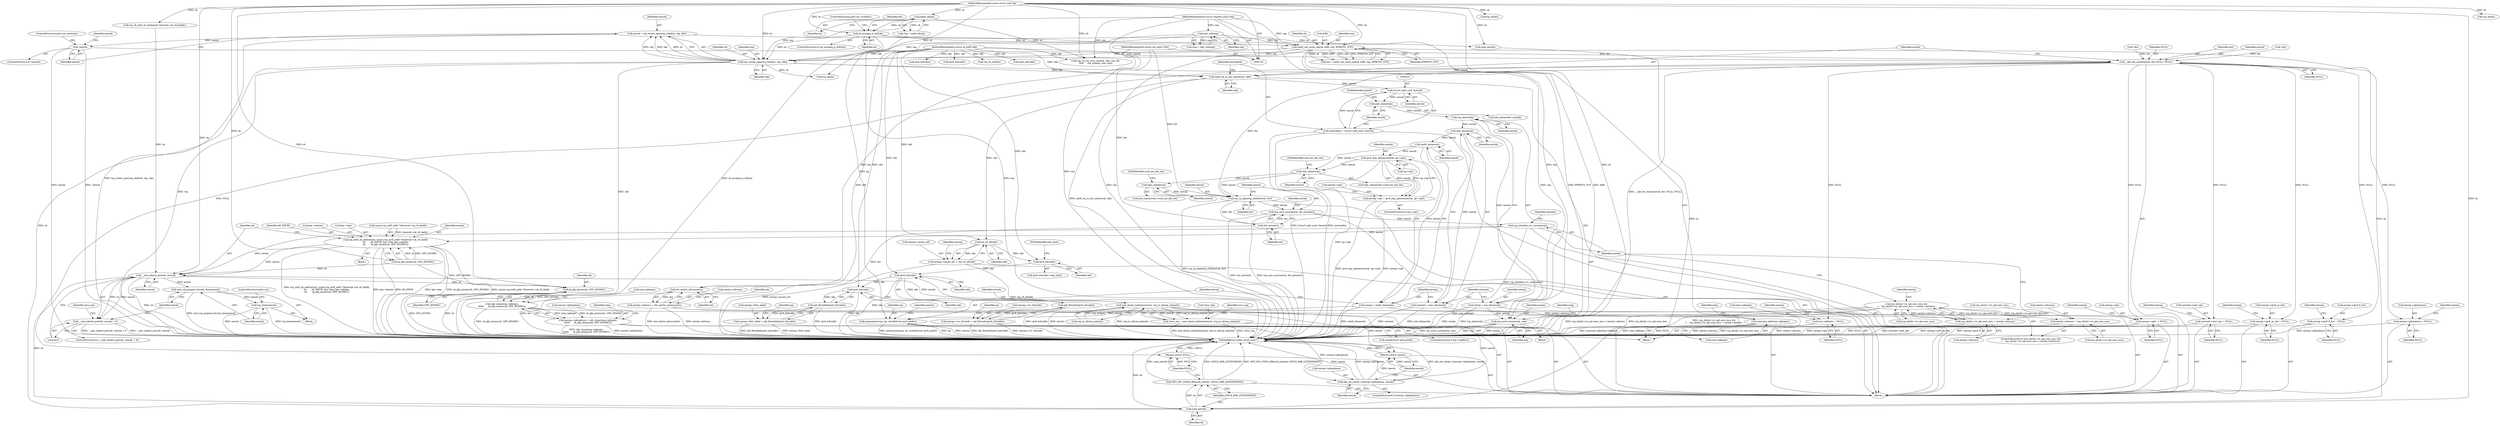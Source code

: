 digraph "0_linux_45f6fad84cc305103b28d73482b344d7f5b76f39_17@API" {
"1000293" [label="(Call,newsk = tcp_create_openreq_child(sk, req, skb))"];
"1000295" [label="(Call,tcp_create_openreq_child(sk, req, skb))"];
"1000283" [label="(Call,inet6_csk_route_req(sk, &fl6, req, IPPROTO_TCP))"];
"1000274" [label="(Call,sk_acceptq_is_full(sk))"];
"1000123" [label="(Call,inet6_sk(sk))"];
"1000111" [label="(MethodParameterIn,const struct sock *sk)"];
"1000271" [label="(Call,inet_rsk(req))"];
"1000113" [label="(MethodParameterIn,struct request_sock *req)"];
"1000112" [label="(MethodParameterIn,struct sk_buff *skb)"];
"1000300" [label="(Call,!newsk)"];
"1000308" [label="(Call,__ip6_dst_store(newsk, dst, NULL, NULL))"];
"1000313" [label="(Call,inet6_sk_rx_dst_set(newsk, skb))"];
"1000318" [label="(Call,(struct tcp6_sock *)newsk)"];
"1000316" [label="(Call,newtcp6sk = (struct tcp6_sock *)newsk)"];
"1000323" [label="(Call,inet_sk(newsk))"];
"1000332" [label="(Call,tcp_sk(newsk))"];
"1000330" [label="(Call,newtp = tcp_sk(newsk))"];
"1000591" [label="(Call,tcp_move_syn(newtp, req))"];
"1000336" [label="(Call,inet_sk(newsk))"];
"1000334" [label="(Call,newinet = inet_sk(newsk))"];
"1000340" [label="(Call,inet6_sk(newsk))"];
"1000338" [label="(Call,newnp = inet6_sk(newsk))"];
"1000342" [label="(Call,memcpy(newnp, np, sizeof(struct ipv6_pinfo)))"];
"1000451" [label="(Call,ipv6_dup_options(newsk, np->opt))"];
"1000447" [label="(Call,newnp->opt = ipv6_dup_options(newsk, np->opt))"];
"1000458" [label="(Call,inet_csk(newsk))"];
"1000468" [label="(Call,inet_csk(newsk))"];
"1000482" [label="(Call,tcp_ca_openreq_child(newsk, dst))"];
"1000485" [label="(Call,tcp_sync_mss(newsk, dst_mtu(dst)))"];
"1000523" [label="(Call,tcp_initialize_rcv_mss(newsk))"];
"1000550" [label="(Call,tcp_md5_do_add(newsk, (union tcp_md5_addr *)&newsk->sk_v6_daddr,\n\t\t\t       AF_INET6, key->key, key->keylen,\n\t\t\t       sk_gfp_atomic(sk, GFP_ATOMIC)))"];
"1000570" [label="(Call,__inet_inherit_port(sk, newsk))"];
"1000569" [label="(Call,__inet_inherit_port(sk, newsk) < 0)"];
"1000575" [label="(Call,inet_csk_prepare_forced_close(newsk))"];
"1000577" [label="(Call,tcp_done(newsk))"];
"1000583" [label="(Call,inet_ehash_nolisten(newsk, req_to_sk(req_unhash)))"];
"1000580" [label="(Call,*own_req = inet_ehash_nolisten(newsk, req_to_sk(req_unhash)))"];
"1000623" [label="(Call,skb_set_owner_r(newnp->pktoptions, newsk))"];
"1000628" [label="(Return,return newsk;)"];
"1000607" [label="(Call,sk_gfp_atomic(sk, GFP_ATOMIC))"];
"1000603" [label="(Call,skb_clone(ireq->pktopts,\n\t\t\t\t\t\t      sk_gfp_atomic(sk, GFP_ATOMIC)))"];
"1000599" [label="(Call,newnp->pktoptions = skb_clone(ireq->pktopts,\n\t\t\t\t\t\t      sk_gfp_atomic(sk, GFP_ATOMIC)))"];
"1000610" [label="(Call,consume_skb(ireq->pktopts))"];
"1000640" [label="(Call,sock_net(sk))"];
"1000639" [label="(Call,NET_INC_STATS_BH(sock_net(sk), LINUX_MIB_LISTENDROPS))"];
"1000487" [label="(Call,dst_mtu(dst))"];
"1000493" [label="(Call,dst_metric_advmss(dst))"];
"1000489" [label="(Call,newtp->advmss = dst_metric_advmss(dst))"];
"1000503" [label="(Call,tcp_sk(sk)->rx_opt.user_mss < newtp->advmss)"];
"1000496" [label="(Call,tcp_sk(sk)->rx_opt.user_mss &&\n\t    tcp_sk(sk)->rx_opt.user_mss < newtp->advmss)"];
"1000513" [label="(Call,newtp->advmss = tcp_sk(sk)->rx_opt.user_mss)"];
"1000415" [label="(Call,tcp_v6_iif(skb))"];
"1000411" [label="(Call,newnp->mcast_oif  = tcp_v6_iif(skb))"];
"1000422" [label="(Call,ipv6_hdr(skb))"];
"1000430" [label="(Call,ipv6_hdr(skb))"];
"1000429" [label="(Call,ip6_flowinfo(ipv6_hdr(skb)))"];
"1000425" [label="(Call,newnp->rcv_flowinfo = ip6_flowinfo(ipv6_hdr(skb)))"];
"1000441" [label="(Call,ipv6_hdr(skb))"];
"1000440" [label="(Call,ip6_flowlabel(ipv6_hdr(skb)))"];
"1000436" [label="(Call,newnp->flow_label = ip6_flowlabel(ipv6_hdr(skb)))"];
"1000375" [label="(Call,newinet->inet_opt = NULL)"];
"1000380" [label="(Call,newnp->ipv6_ac_list = NULL)"];
"1000385" [label="(Call,newnp->ipv6_fl_list = NULL)"];
"1000401" [label="(Call,newnp->pktoptions = NULL)"];
"1000406" [label="(Call,newnp->opt\t  = NULL)"];
"1000614" [label="(Call,ireq->pktopts = NULL)"];
"1000643" [label="(Return,return NULL;)"];
"1000451" [label="(Call,ipv6_dup_options(newsk, np->opt))"];
"1000430" [label="(Call,ipv6_hdr(skb))"];
"1000604" [label="(Call,ireq->pktopts)"];
"1000431" [label="(Identifier,skb)"];
"1000614" [label="(Call,ireq->pktopts = NULL)"];
"1000496" [label="(Call,tcp_sk(sk)->rx_opt.user_mss &&\n\t    tcp_sk(sk)->rx_opt.user_mss < newtp->advmss)"];
"1000510" [label="(Call,newtp->advmss)"];
"1000345" [label="(Call,sizeof(struct ipv6_pinfo))"];
"1000448" [label="(Call,newnp->opt)"];
"1000437" [label="(Call,newnp->flow_label)"];
"1000295" [label="(Call,tcp_create_openreq_child(sk, req, skb))"];
"1000611" [label="(Call,ireq->pktopts)"];
"1000593" [label="(Identifier,req)"];
"1000497" [label="(Call,tcp_sk(sk)->rx_opt.user_mss)"];
"1000610" [label="(Call,consume_skb(ireq->pktopts))"];
"1000310" [label="(Identifier,dst)"];
"1000425" [label="(Call,newnp->rcv_flowinfo = ip6_flowinfo(ipv6_hdr(skb)))"];
"1000642" [label="(Identifier,LINUX_MIB_LISTENDROPS)"];
"1000320" [label="(Identifier,newsk)"];
"1000273" [label="(ControlStructure,if (sk_acceptq_is_full(sk)))"];
"1000493" [label="(Call,dst_metric_advmss(dst))"];
"1000341" [label="(Identifier,newsk)"];
"1000318" [label="(Call,(struct tcp6_sock *)newsk)"];
"1000315" [label="(Identifier,skb)"];
"1000269" [label="(Call,ireq = inet_rsk(req))"];
"1000316" [label="(Call,newtcp6sk = (struct tcp6_sock *)newsk)"];
"1000287" [label="(Identifier,req)"];
"1000401" [label="(Call,newnp->pktoptions = NULL)"];
"1000541" [label="(Call,tcp_v6_md5_do_lookup(sk, &newsk->sk_v6_daddr))"];
"1000643" [label="(Return,return NULL;)"];
"1000332" [label="(Call,tcp_sk(newsk))"];
"1000482" [label="(Call,tcp_ca_openreq_child(newsk, dst))"];
"1000488" [label="(Identifier,dst)"];
"1000298" [label="(Identifier,skb)"];
"1000387" [label="(Identifier,newnp)"];
"1000382" [label="(Identifier,newnp)"];
"1000323" [label="(Call,inet_sk(newsk))"];
"1000579" [label="(ControlStructure,goto out;)"];
"1000421" [label="(Call,ipv6_hdr(skb)->hop_limit)"];
"1000333" [label="(Identifier,newsk)"];
"1000582" [label="(Identifier,own_req)"];
"1000575" [label="(Call,inet_csk_prepare_forced_close(newsk))"];
"1000514" [label="(Call,newtp->advmss)"];
"1000436" [label="(Call,newnp->flow_label = ip6_flowlabel(ipv6_hdr(skb)))"];
"1000460" [label="(FieldIdentifier,icsk_ext_hdr_len)"];
"1000598" [label="(Block,)"];
"1000330" [label="(Call,newtp = tcp_sk(newsk))"];
"1000621" [label="(Identifier,newnp)"];
"1000629" [label="(Identifier,newsk)"];
"1000581" [label="(Call,*own_req)"];
"1000468" [label="(Call,inet_csk(newsk))"];
"1000453" [label="(Call,np->opt)"];
"1000469" [label="(Identifier,newsk)"];
"1000413" [label="(Identifier,newnp)"];
"1000483" [label="(Identifier,newsk)"];
"1000640" [label="(Call,sock_net(sk))"];
"1000490" [label="(Call,newtp->advmss)"];
"1000412" [label="(Call,newnp->mcast_oif)"];
"1000484" [label="(Identifier,dst)"];
"1000300" [label="(Call,!newsk)"];
"1000384" [label="(Identifier,NULL)"];
"1000517" [label="(Call,tcp_sk(sk)->rx_opt.user_mss)"];
"1000402" [label="(Call,newnp->pktoptions)"];
"1000577" [label="(Call,tcp_done(newsk))"];
"1000565" [label="(Call,sk_gfp_atomic(sk, GFP_ATOMIC))"];
"1000349" [label="(Identifier,newsk)"];
"1000644" [label="(Identifier,NULL)"];
"1000519" [label="(Call,tcp_sk(sk))"];
"1000302" [label="(ControlStructure,goto out_nonewsk;)"];
"1000272" [label="(Identifier,req)"];
"1000314" [label="(Identifier,newsk)"];
"1000442" [label="(Identifier,skb)"];
"1000411" [label="(Call,newnp->mcast_oif  = tcp_v6_iif(skb))"];
"1000111" [label="(MethodParameterIn,const struct sock *sk)"];
"1000309" [label="(Identifier,newsk)"];
"1000486" [label="(Identifier,newsk)"];
"1000447" [label="(Call,newnp->opt = ipv6_dup_options(newsk, np->opt))"];
"1000494" [label="(Identifier,dst)"];
"1000381" [label="(Call,newnp->ipv6_ac_list)"];
"1000443" [label="(ControlStructure,if (np->opt))"];
"1000283" [label="(Call,inet6_csk_route_req(sk, &fl6, req, IPPROTO_TCP))"];
"1000504" [label="(Call,tcp_sk(sk)->rx_opt.user_mss)"];
"1000424" [label="(FieldIdentifier,hop_limit)"];
"1000375" [label="(Call,newinet->inet_opt = NULL)"];
"1000284" [label="(Identifier,sk)"];
"1000623" [label="(Call,skb_set_owner_r(newnp->pktoptions, newsk))"];
"1000408" [label="(Identifier,newnp)"];
"1000385" [label="(Call,newnp->ipv6_fl_list = NULL)"];
"1000552" [label="(Call,(union tcp_md5_addr *)&newsk->sk_v6_daddr)"];
"1000405" [label="(Identifier,NULL)"];
"1000334" [label="(Call,newinet = inet_sk(newsk))"];
"1000591" [label="(Call,tcp_move_syn(newtp, req))"];
"1000285" [label="(Call,&fl6)"];
"1000495" [label="(ControlStructure,if (tcp_sk(sk)->rx_opt.user_mss &&\n\t    tcp_sk(sk)->rx_opt.user_mss < newtp->advmss))"];
"1000429" [label="(Call,ip6_flowinfo(ipv6_hdr(skb)))"];
"1000641" [label="(Identifier,sk)"];
"1000457" [label="(Call,inet_csk(newsk)->icsk_ext_hdr_len)"];
"1000608" [label="(Identifier,sk)"];
"1000141" [label="(Call,tcp_v4_syn_recv_sock(sk, skb, req, dst,\n\t\t\t\t\t     req_unhash, own_req))"];
"1000313" [label="(Call,inet6_sk_rx_dst_set(newsk, skb))"];
"1000590" [label="(Block,)"];
"1000584" [label="(Identifier,newsk)"];
"1000571" [label="(Identifier,sk)"];
"1000281" [label="(Call,dst = inet6_csk_route_req(sk, &fl6, req, IPPROTO_TCP))"];
"1000589" [label="(Identifier,own_req)"];
"1000500" [label="(Identifier,sk)"];
"1000322" [label="(Call,inet_sk(newsk)->pinet6)"];
"1000276" [label="(ControlStructure,goto out_overflow;)"];
"1000124" [label="(Identifier,sk)"];
"1000335" [label="(Identifier,newinet)"];
"1000596" [label="(Identifier,ireq)"];
"1000572" [label="(Identifier,newsk)"];
"1000624" [label="(Call,newnp->pktoptions)"];
"1000467" [label="(Call,inet_csk(newsk)->icsk_ext_hdr_len)"];
"1000432" [label="(ControlStructure,if (np->repflow))"];
"1000123" [label="(Call,inet6_sk(sk))"];
"1000612" [label="(Identifier,ireq)"];
"1000527" [label="(Identifier,newinet)"];
"1000419" [label="(Identifier,newnp)"];
"1000233" [label="(Call,tcp_v6_iif(skb))"];
"1000445" [label="(Identifier,np)"];
"1000569" [label="(Call,__inet_inherit_port(sk, newsk) < 0)"];
"1000274" [label="(Call,sk_acceptq_is_full(sk))"];
"1000337" [label="(Identifier,newsk)"];
"1000549" [label="(Block,)"];
"1000380" [label="(Call,newnp->ipv6_ac_list = NULL)"];
"1000550" [label="(Call,tcp_md5_do_add(newsk, (union tcp_md5_addr *)&newsk->sk_v6_daddr,\n\t\t\t       AF_INET6, key->key, key->keylen,\n\t\t\t       sk_gfp_atomic(sk, GFP_ATOMIC)))"];
"1000645" [label="(MethodReturn,static struct sock *)"];
"1000275" [label="(Identifier,sk)"];
"1000609" [label="(Identifier,GFP_ATOMIC)"];
"1000628" [label="(Return,return newsk;)"];
"1000305" [label="(Identifier,newsk)"];
"1000416" [label="(Identifier,skb)"];
"1000338" [label="(Call,newnp = inet6_sk(newsk))"];
"1000426" [label="(Call,newnp->rcv_flowinfo)"];
"1000379" [label="(Identifier,NULL)"];
"1000343" [label="(Identifier,newnp)"];
"1000489" [label="(Call,newtp->advmss = dst_metric_advmss(dst))"];
"1000600" [label="(Call,newnp->pktoptions)"];
"1000308" [label="(Call,__ip6_dst_store(newsk, dst, NULL, NULL))"];
"1000290" [label="(Call,!dst)"];
"1000515" [label="(Identifier,newtp)"];
"1000576" [label="(Identifier,newsk)"];
"1000317" [label="(Identifier,newtcp6sk)"];
"1000513" [label="(Call,newtp->advmss = tcp_sk(sk)->rx_opt.user_mss)"];
"1000459" [label="(Identifier,newsk)"];
"1000574" [label="(Block,)"];
"1000627" [label="(Identifier,newsk)"];
"1000293" [label="(Call,newsk = tcp_create_openreq_child(sk, req, skb))"];
"1000121" [label="(Call,*np = inet6_sk(sk))"];
"1000117" [label="(Block,)"];
"1000114" [label="(MethodParameterIn,struct dst_entry *dst)"];
"1000470" [label="(FieldIdentifier,icsk_ext_hdr_len)"];
"1000340" [label="(Call,inet6_sk(newsk))"];
"1000491" [label="(Identifier,newtp)"];
"1000578" [label="(Identifier,newsk)"];
"1000580" [label="(Call,*own_req = inet_ehash_nolisten(newsk, req_to_sk(req_unhash)))"];
"1000599" [label="(Call,newnp->pktoptions = skb_clone(ireq->pktopts,\n\t\t\t\t\t\t      sk_gfp_atomic(sk, GFP_ATOMIC)))"];
"1000618" [label="(Identifier,NULL)"];
"1000407" [label="(Call,newnp->opt)"];
"1000294" [label="(Identifier,newsk)"];
"1000423" [label="(Identifier,skb)"];
"1000248" [label="(Call,ipv6_hdr(skb))"];
"1000487" [label="(Call,dst_mtu(dst))"];
"1000639" [label="(Call,NET_INC_STATS_BH(sock_net(sk), LINUX_MIB_LISTENDROPS))"];
"1000113" [label="(MethodParameterIn,struct request_sock *req)"];
"1000344" [label="(Identifier,np)"];
"1000240" [label="(Call,ipv6_hdr(skb))"];
"1000422" [label="(Call,ipv6_hdr(skb))"];
"1000551" [label="(Identifier,newsk)"];
"1000415" [label="(Call,tcp_v6_iif(skb))"];
"1000325" [label="(FieldIdentifier,pinet6)"];
"1000524" [label="(Identifier,newsk)"];
"1000324" [label="(Identifier,newsk)"];
"1000271" [label="(Call,inet_rsk(req))"];
"1000619" [label="(ControlStructure,if (newnp->pktoptions))"];
"1000376" [label="(Call,newinet->inet_opt)"];
"1000499" [label="(Call,tcp_sk(sk))"];
"1000585" [label="(Call,req_to_sk(req_unhash))"];
"1000312" [label="(Identifier,NULL)"];
"1000523" [label="(Call,tcp_initialize_rcv_mss(newsk))"];
"1000607" [label="(Call,sk_gfp_atomic(sk, GFP_ATOMIC))"];
"1000296" [label="(Identifier,sk)"];
"1000297" [label="(Identifier,req)"];
"1000336" [label="(Call,inet_sk(newsk))"];
"1000339" [label="(Identifier,newnp)"];
"1000342" [label="(Call,memcpy(newnp, np, sizeof(struct ipv6_pinfo)))"];
"1000393" [label="(Identifier,newnp)"];
"1000503" [label="(Call,tcp_sk(sk)->rx_opt.user_mss < newtp->advmss)"];
"1000410" [label="(Identifier,NULL)"];
"1000406" [label="(Call,newnp->opt\t  = NULL)"];
"1000616" [label="(Identifier,ireq)"];
"1000331" [label="(Identifier,newtp)"];
"1000278" [label="(Call,!dst)"];
"1000506" [label="(Call,tcp_sk(sk))"];
"1000279" [label="(Identifier,dst)"];
"1000558" [label="(Identifier,AF_INET6)"];
"1000583" [label="(Call,inet_ehash_nolisten(newsk, req_to_sk(req_unhash)))"];
"1000632" [label="(Call,sock_net(sk))"];
"1000570" [label="(Call,__inet_inherit_port(sk, newsk))"];
"1000386" [label="(Call,newnp->ipv6_fl_list)"];
"1000440" [label="(Call,ip6_flowlabel(ipv6_hdr(skb)))"];
"1000458" [label="(Call,inet_csk(newsk))"];
"1000299" [label="(ControlStructure,if (!newsk))"];
"1000434" [label="(Identifier,np)"];
"1000311" [label="(Identifier,NULL)"];
"1000259" [label="(Call,ipv6_hdr(skb))"];
"1000562" [label="(Call,key->keylen)"];
"1000568" [label="(ControlStructure,if (__inet_inherit_port(sk, newsk) < 0))"];
"1000288" [label="(Identifier,IPPROTO_TCP)"];
"1000573" [label="(Literal,0)"];
"1000441" [label="(Call,ipv6_hdr(skb))"];
"1000452" [label="(Identifier,newsk)"];
"1000592" [label="(Identifier,newtp)"];
"1000389" [label="(Identifier,NULL)"];
"1000112" [label="(MethodParameterIn,struct sk_buff *skb)"];
"1000485" [label="(Call,tcp_sync_mss(newsk, dst_mtu(dst)))"];
"1000603" [label="(Call,skb_clone(ireq->pktopts,\n\t\t\t\t\t\t      sk_gfp_atomic(sk, GFP_ATOMIC)))"];
"1000559" [label="(Call,key->key)"];
"1000301" [label="(Identifier,newsk)"];
"1000615" [label="(Call,ireq->pktopts)"];
"1000293" -> "1000117"  [label="AST: "];
"1000293" -> "1000295"  [label="CFG: "];
"1000294" -> "1000293"  [label="AST: "];
"1000295" -> "1000293"  [label="AST: "];
"1000301" -> "1000293"  [label="CFG: "];
"1000293" -> "1000645"  [label="DDG: tcp_create_openreq_child(sk, req, skb)"];
"1000295" -> "1000293"  [label="DDG: sk"];
"1000295" -> "1000293"  [label="DDG: req"];
"1000295" -> "1000293"  [label="DDG: skb"];
"1000293" -> "1000300"  [label="DDG: newsk"];
"1000295" -> "1000298"  [label="CFG: "];
"1000296" -> "1000295"  [label="AST: "];
"1000297" -> "1000295"  [label="AST: "];
"1000298" -> "1000295"  [label="AST: "];
"1000295" -> "1000645"  [label="DDG: skb"];
"1000295" -> "1000645"  [label="DDG: req"];
"1000283" -> "1000295"  [label="DDG: sk"];
"1000283" -> "1000295"  [label="DDG: req"];
"1000274" -> "1000295"  [label="DDG: sk"];
"1000111" -> "1000295"  [label="DDG: sk"];
"1000271" -> "1000295"  [label="DDG: req"];
"1000113" -> "1000295"  [label="DDG: req"];
"1000112" -> "1000295"  [label="DDG: skb"];
"1000295" -> "1000313"  [label="DDG: skb"];
"1000295" -> "1000499"  [label="DDG: sk"];
"1000295" -> "1000591"  [label="DDG: req"];
"1000295" -> "1000640"  [label="DDG: sk"];
"1000283" -> "1000281"  [label="AST: "];
"1000283" -> "1000288"  [label="CFG: "];
"1000284" -> "1000283"  [label="AST: "];
"1000285" -> "1000283"  [label="AST: "];
"1000287" -> "1000283"  [label="AST: "];
"1000288" -> "1000283"  [label="AST: "];
"1000281" -> "1000283"  [label="CFG: "];
"1000283" -> "1000645"  [label="DDG: &fl6"];
"1000283" -> "1000645"  [label="DDG: req"];
"1000283" -> "1000645"  [label="DDG: IPPROTO_TCP"];
"1000283" -> "1000281"  [label="DDG: sk"];
"1000283" -> "1000281"  [label="DDG: &fl6"];
"1000283" -> "1000281"  [label="DDG: req"];
"1000283" -> "1000281"  [label="DDG: IPPROTO_TCP"];
"1000274" -> "1000283"  [label="DDG: sk"];
"1000111" -> "1000283"  [label="DDG: sk"];
"1000271" -> "1000283"  [label="DDG: req"];
"1000113" -> "1000283"  [label="DDG: req"];
"1000283" -> "1000640"  [label="DDG: sk"];
"1000274" -> "1000273"  [label="AST: "];
"1000274" -> "1000275"  [label="CFG: "];
"1000275" -> "1000274"  [label="AST: "];
"1000276" -> "1000274"  [label="CFG: "];
"1000279" -> "1000274"  [label="CFG: "];
"1000274" -> "1000645"  [label="DDG: sk_acceptq_is_full(sk)"];
"1000123" -> "1000274"  [label="DDG: sk"];
"1000111" -> "1000274"  [label="DDG: sk"];
"1000274" -> "1000632"  [label="DDG: sk"];
"1000123" -> "1000121"  [label="AST: "];
"1000123" -> "1000124"  [label="CFG: "];
"1000124" -> "1000123"  [label="AST: "];
"1000121" -> "1000123"  [label="CFG: "];
"1000123" -> "1000121"  [label="DDG: sk"];
"1000111" -> "1000123"  [label="DDG: sk"];
"1000123" -> "1000141"  [label="DDG: sk"];
"1000111" -> "1000110"  [label="AST: "];
"1000111" -> "1000645"  [label="DDG: sk"];
"1000111" -> "1000141"  [label="DDG: sk"];
"1000111" -> "1000499"  [label="DDG: sk"];
"1000111" -> "1000506"  [label="DDG: sk"];
"1000111" -> "1000519"  [label="DDG: sk"];
"1000111" -> "1000541"  [label="DDG: sk"];
"1000111" -> "1000565"  [label="DDG: sk"];
"1000111" -> "1000570"  [label="DDG: sk"];
"1000111" -> "1000607"  [label="DDG: sk"];
"1000111" -> "1000632"  [label="DDG: sk"];
"1000111" -> "1000640"  [label="DDG: sk"];
"1000271" -> "1000269"  [label="AST: "];
"1000271" -> "1000272"  [label="CFG: "];
"1000272" -> "1000271"  [label="AST: "];
"1000269" -> "1000271"  [label="CFG: "];
"1000271" -> "1000645"  [label="DDG: req"];
"1000271" -> "1000269"  [label="DDG: req"];
"1000113" -> "1000271"  [label="DDG: req"];
"1000113" -> "1000110"  [label="AST: "];
"1000113" -> "1000645"  [label="DDG: req"];
"1000113" -> "1000141"  [label="DDG: req"];
"1000113" -> "1000591"  [label="DDG: req"];
"1000112" -> "1000110"  [label="AST: "];
"1000112" -> "1000645"  [label="DDG: skb"];
"1000112" -> "1000141"  [label="DDG: skb"];
"1000112" -> "1000233"  [label="DDG: skb"];
"1000112" -> "1000240"  [label="DDG: skb"];
"1000112" -> "1000248"  [label="DDG: skb"];
"1000112" -> "1000259"  [label="DDG: skb"];
"1000112" -> "1000313"  [label="DDG: skb"];
"1000112" -> "1000415"  [label="DDG: skb"];
"1000112" -> "1000422"  [label="DDG: skb"];
"1000112" -> "1000430"  [label="DDG: skb"];
"1000112" -> "1000441"  [label="DDG: skb"];
"1000300" -> "1000299"  [label="AST: "];
"1000300" -> "1000301"  [label="CFG: "];
"1000301" -> "1000300"  [label="AST: "];
"1000302" -> "1000300"  [label="CFG: "];
"1000305" -> "1000300"  [label="CFG: "];
"1000300" -> "1000645"  [label="DDG: newsk"];
"1000300" -> "1000645"  [label="DDG: !newsk"];
"1000300" -> "1000308"  [label="DDG: newsk"];
"1000308" -> "1000117"  [label="AST: "];
"1000308" -> "1000312"  [label="CFG: "];
"1000309" -> "1000308"  [label="AST: "];
"1000310" -> "1000308"  [label="AST: "];
"1000311" -> "1000308"  [label="AST: "];
"1000312" -> "1000308"  [label="AST: "];
"1000314" -> "1000308"  [label="CFG: "];
"1000308" -> "1000645"  [label="DDG: __ip6_dst_store(newsk, dst, NULL, NULL)"];
"1000290" -> "1000308"  [label="DDG: dst"];
"1000278" -> "1000308"  [label="DDG: dst"];
"1000114" -> "1000308"  [label="DDG: dst"];
"1000308" -> "1000313"  [label="DDG: newsk"];
"1000308" -> "1000375"  [label="DDG: NULL"];
"1000308" -> "1000380"  [label="DDG: NULL"];
"1000308" -> "1000385"  [label="DDG: NULL"];
"1000308" -> "1000401"  [label="DDG: NULL"];
"1000308" -> "1000406"  [label="DDG: NULL"];
"1000308" -> "1000482"  [label="DDG: dst"];
"1000308" -> "1000614"  [label="DDG: NULL"];
"1000308" -> "1000643"  [label="DDG: NULL"];
"1000313" -> "1000117"  [label="AST: "];
"1000313" -> "1000315"  [label="CFG: "];
"1000314" -> "1000313"  [label="AST: "];
"1000315" -> "1000313"  [label="AST: "];
"1000317" -> "1000313"  [label="CFG: "];
"1000313" -> "1000645"  [label="DDG: inet6_sk_rx_dst_set(newsk, skb)"];
"1000313" -> "1000318"  [label="DDG: newsk"];
"1000313" -> "1000415"  [label="DDG: skb"];
"1000318" -> "1000316"  [label="AST: "];
"1000318" -> "1000320"  [label="CFG: "];
"1000319" -> "1000318"  [label="AST: "];
"1000320" -> "1000318"  [label="AST: "];
"1000316" -> "1000318"  [label="CFG: "];
"1000318" -> "1000316"  [label="DDG: newsk"];
"1000318" -> "1000323"  [label="DDG: newsk"];
"1000316" -> "1000117"  [label="AST: "];
"1000317" -> "1000316"  [label="AST: "];
"1000324" -> "1000316"  [label="CFG: "];
"1000316" -> "1000645"  [label="DDG: (struct tcp6_sock *)newsk"];
"1000316" -> "1000645"  [label="DDG: newtcp6sk"];
"1000323" -> "1000322"  [label="AST: "];
"1000323" -> "1000324"  [label="CFG: "];
"1000324" -> "1000323"  [label="AST: "];
"1000325" -> "1000323"  [label="CFG: "];
"1000323" -> "1000332"  [label="DDG: newsk"];
"1000332" -> "1000330"  [label="AST: "];
"1000332" -> "1000333"  [label="CFG: "];
"1000333" -> "1000332"  [label="AST: "];
"1000330" -> "1000332"  [label="CFG: "];
"1000332" -> "1000330"  [label="DDG: newsk"];
"1000332" -> "1000336"  [label="DDG: newsk"];
"1000330" -> "1000117"  [label="AST: "];
"1000331" -> "1000330"  [label="AST: "];
"1000335" -> "1000330"  [label="CFG: "];
"1000330" -> "1000645"  [label="DDG: newtp"];
"1000330" -> "1000645"  [label="DDG: tcp_sk(newsk)"];
"1000330" -> "1000591"  [label="DDG: newtp"];
"1000591" -> "1000590"  [label="AST: "];
"1000591" -> "1000593"  [label="CFG: "];
"1000592" -> "1000591"  [label="AST: "];
"1000593" -> "1000591"  [label="AST: "];
"1000596" -> "1000591"  [label="CFG: "];
"1000591" -> "1000645"  [label="DDG: newtp"];
"1000591" -> "1000645"  [label="DDG: tcp_move_syn(newtp, req)"];
"1000591" -> "1000645"  [label="DDG: req"];
"1000336" -> "1000334"  [label="AST: "];
"1000336" -> "1000337"  [label="CFG: "];
"1000337" -> "1000336"  [label="AST: "];
"1000334" -> "1000336"  [label="CFG: "];
"1000336" -> "1000334"  [label="DDG: newsk"];
"1000336" -> "1000340"  [label="DDG: newsk"];
"1000334" -> "1000117"  [label="AST: "];
"1000335" -> "1000334"  [label="AST: "];
"1000339" -> "1000334"  [label="CFG: "];
"1000334" -> "1000645"  [label="DDG: inet_sk(newsk)"];
"1000334" -> "1000645"  [label="DDG: newinet"];
"1000340" -> "1000338"  [label="AST: "];
"1000340" -> "1000341"  [label="CFG: "];
"1000341" -> "1000340"  [label="AST: "];
"1000338" -> "1000340"  [label="CFG: "];
"1000340" -> "1000338"  [label="DDG: newsk"];
"1000340" -> "1000451"  [label="DDG: newsk"];
"1000340" -> "1000458"  [label="DDG: newsk"];
"1000338" -> "1000117"  [label="AST: "];
"1000339" -> "1000338"  [label="AST: "];
"1000343" -> "1000338"  [label="CFG: "];
"1000338" -> "1000645"  [label="DDG: inet6_sk(newsk)"];
"1000338" -> "1000342"  [label="DDG: newnp"];
"1000342" -> "1000117"  [label="AST: "];
"1000342" -> "1000345"  [label="CFG: "];
"1000343" -> "1000342"  [label="AST: "];
"1000344" -> "1000342"  [label="AST: "];
"1000345" -> "1000342"  [label="AST: "];
"1000349" -> "1000342"  [label="CFG: "];
"1000342" -> "1000645"  [label="DDG: np"];
"1000342" -> "1000645"  [label="DDG: newnp"];
"1000342" -> "1000645"  [label="DDG: memcpy(newnp, np, sizeof(struct ipv6_pinfo))"];
"1000121" -> "1000342"  [label="DDG: np"];
"1000451" -> "1000447"  [label="AST: "];
"1000451" -> "1000453"  [label="CFG: "];
"1000452" -> "1000451"  [label="AST: "];
"1000453" -> "1000451"  [label="AST: "];
"1000447" -> "1000451"  [label="CFG: "];
"1000451" -> "1000645"  [label="DDG: np->opt"];
"1000451" -> "1000447"  [label="DDG: newsk"];
"1000451" -> "1000447"  [label="DDG: np->opt"];
"1000451" -> "1000458"  [label="DDG: newsk"];
"1000447" -> "1000443"  [label="AST: "];
"1000448" -> "1000447"  [label="AST: "];
"1000459" -> "1000447"  [label="CFG: "];
"1000447" -> "1000645"  [label="DDG: ipv6_dup_options(newsk, np->opt)"];
"1000447" -> "1000645"  [label="DDG: newnp->opt"];
"1000458" -> "1000457"  [label="AST: "];
"1000458" -> "1000459"  [label="CFG: "];
"1000459" -> "1000458"  [label="AST: "];
"1000460" -> "1000458"  [label="CFG: "];
"1000458" -> "1000468"  [label="DDG: newsk"];
"1000458" -> "1000482"  [label="DDG: newsk"];
"1000468" -> "1000467"  [label="AST: "];
"1000468" -> "1000469"  [label="CFG: "];
"1000469" -> "1000468"  [label="AST: "];
"1000470" -> "1000468"  [label="CFG: "];
"1000468" -> "1000482"  [label="DDG: newsk"];
"1000482" -> "1000117"  [label="AST: "];
"1000482" -> "1000484"  [label="CFG: "];
"1000483" -> "1000482"  [label="AST: "];
"1000484" -> "1000482"  [label="AST: "];
"1000486" -> "1000482"  [label="CFG: "];
"1000482" -> "1000645"  [label="DDG: tcp_ca_openreq_child(newsk, dst)"];
"1000114" -> "1000482"  [label="DDG: dst"];
"1000482" -> "1000485"  [label="DDG: newsk"];
"1000482" -> "1000487"  [label="DDG: dst"];
"1000485" -> "1000117"  [label="AST: "];
"1000485" -> "1000487"  [label="CFG: "];
"1000486" -> "1000485"  [label="AST: "];
"1000487" -> "1000485"  [label="AST: "];
"1000491" -> "1000485"  [label="CFG: "];
"1000485" -> "1000645"  [label="DDG: dst_mtu(dst)"];
"1000485" -> "1000645"  [label="DDG: tcp_sync_mss(newsk, dst_mtu(dst))"];
"1000487" -> "1000485"  [label="DDG: dst"];
"1000485" -> "1000523"  [label="DDG: newsk"];
"1000523" -> "1000117"  [label="AST: "];
"1000523" -> "1000524"  [label="CFG: "];
"1000524" -> "1000523"  [label="AST: "];
"1000527" -> "1000523"  [label="CFG: "];
"1000523" -> "1000645"  [label="DDG: tcp_initialize_rcv_mss(newsk)"];
"1000523" -> "1000550"  [label="DDG: newsk"];
"1000523" -> "1000570"  [label="DDG: newsk"];
"1000550" -> "1000549"  [label="AST: "];
"1000550" -> "1000565"  [label="CFG: "];
"1000551" -> "1000550"  [label="AST: "];
"1000552" -> "1000550"  [label="AST: "];
"1000558" -> "1000550"  [label="AST: "];
"1000559" -> "1000550"  [label="AST: "];
"1000562" -> "1000550"  [label="AST: "];
"1000565" -> "1000550"  [label="AST: "];
"1000571" -> "1000550"  [label="CFG: "];
"1000550" -> "1000645"  [label="DDG: tcp_md5_do_add(newsk, (union tcp_md5_addr *)&newsk->sk_v6_daddr,\n\t\t\t       AF_INET6, key->key, key->keylen,\n\t\t\t       sk_gfp_atomic(sk, GFP_ATOMIC))"];
"1000550" -> "1000645"  [label="DDG: key->keylen"];
"1000550" -> "1000645"  [label="DDG: AF_INET6"];
"1000550" -> "1000645"  [label="DDG: key->key"];
"1000550" -> "1000645"  [label="DDG: sk_gfp_atomic(sk, GFP_ATOMIC)"];
"1000550" -> "1000645"  [label="DDG: (union tcp_md5_addr *)&newsk->sk_v6_daddr"];
"1000552" -> "1000550"  [label="DDG: &newsk->sk_v6_daddr"];
"1000565" -> "1000550"  [label="DDG: sk"];
"1000565" -> "1000550"  [label="DDG: GFP_ATOMIC"];
"1000550" -> "1000570"  [label="DDG: newsk"];
"1000570" -> "1000569"  [label="AST: "];
"1000570" -> "1000572"  [label="CFG: "];
"1000571" -> "1000570"  [label="AST: "];
"1000572" -> "1000570"  [label="AST: "];
"1000573" -> "1000570"  [label="CFG: "];
"1000570" -> "1000645"  [label="DDG: sk"];
"1000570" -> "1000569"  [label="DDG: sk"];
"1000570" -> "1000569"  [label="DDG: newsk"];
"1000565" -> "1000570"  [label="DDG: sk"];
"1000541" -> "1000570"  [label="DDG: sk"];
"1000570" -> "1000575"  [label="DDG: newsk"];
"1000570" -> "1000583"  [label="DDG: newsk"];
"1000570" -> "1000607"  [label="DDG: sk"];
"1000570" -> "1000640"  [label="DDG: sk"];
"1000569" -> "1000568"  [label="AST: "];
"1000569" -> "1000573"  [label="CFG: "];
"1000573" -> "1000569"  [label="AST: "];
"1000576" -> "1000569"  [label="CFG: "];
"1000582" -> "1000569"  [label="CFG: "];
"1000569" -> "1000645"  [label="DDG: __inet_inherit_port(sk, newsk) < 0"];
"1000569" -> "1000645"  [label="DDG: __inet_inherit_port(sk, newsk)"];
"1000575" -> "1000574"  [label="AST: "];
"1000575" -> "1000576"  [label="CFG: "];
"1000576" -> "1000575"  [label="AST: "];
"1000578" -> "1000575"  [label="CFG: "];
"1000575" -> "1000645"  [label="DDG: inet_csk_prepare_forced_close(newsk)"];
"1000575" -> "1000577"  [label="DDG: newsk"];
"1000577" -> "1000574"  [label="AST: "];
"1000577" -> "1000578"  [label="CFG: "];
"1000578" -> "1000577"  [label="AST: "];
"1000579" -> "1000577"  [label="CFG: "];
"1000577" -> "1000645"  [label="DDG: tcp_done(newsk)"];
"1000577" -> "1000645"  [label="DDG: newsk"];
"1000583" -> "1000580"  [label="AST: "];
"1000583" -> "1000585"  [label="CFG: "];
"1000584" -> "1000583"  [label="AST: "];
"1000585" -> "1000583"  [label="AST: "];
"1000580" -> "1000583"  [label="CFG: "];
"1000583" -> "1000645"  [label="DDG: newsk"];
"1000583" -> "1000645"  [label="DDG: req_to_sk(req_unhash)"];
"1000583" -> "1000580"  [label="DDG: newsk"];
"1000583" -> "1000580"  [label="DDG: req_to_sk(req_unhash)"];
"1000585" -> "1000583"  [label="DDG: req_unhash"];
"1000583" -> "1000623"  [label="DDG: newsk"];
"1000583" -> "1000628"  [label="DDG: newsk"];
"1000580" -> "1000117"  [label="AST: "];
"1000581" -> "1000580"  [label="AST: "];
"1000589" -> "1000580"  [label="CFG: "];
"1000580" -> "1000645"  [label="DDG: inet_ehash_nolisten(newsk, req_to_sk(req_unhash))"];
"1000580" -> "1000645"  [label="DDG: *own_req"];
"1000623" -> "1000619"  [label="AST: "];
"1000623" -> "1000627"  [label="CFG: "];
"1000624" -> "1000623"  [label="AST: "];
"1000627" -> "1000623"  [label="AST: "];
"1000629" -> "1000623"  [label="CFG: "];
"1000623" -> "1000645"  [label="DDG: skb_set_owner_r(newnp->pktoptions, newsk)"];
"1000623" -> "1000645"  [label="DDG: newsk"];
"1000623" -> "1000645"  [label="DDG: newnp->pktoptions"];
"1000599" -> "1000623"  [label="DDG: newnp->pktoptions"];
"1000623" -> "1000628"  [label="DDG: newsk"];
"1000628" -> "1000117"  [label="AST: "];
"1000628" -> "1000629"  [label="CFG: "];
"1000629" -> "1000628"  [label="AST: "];
"1000645" -> "1000628"  [label="CFG: "];
"1000628" -> "1000645"  [label="DDG: <RET>"];
"1000629" -> "1000628"  [label="DDG: newsk"];
"1000607" -> "1000603"  [label="AST: "];
"1000607" -> "1000609"  [label="CFG: "];
"1000608" -> "1000607"  [label="AST: "];
"1000609" -> "1000607"  [label="AST: "];
"1000603" -> "1000607"  [label="CFG: "];
"1000607" -> "1000645"  [label="DDG: sk"];
"1000607" -> "1000645"  [label="DDG: GFP_ATOMIC"];
"1000607" -> "1000603"  [label="DDG: sk"];
"1000607" -> "1000603"  [label="DDG: GFP_ATOMIC"];
"1000565" -> "1000607"  [label="DDG: GFP_ATOMIC"];
"1000603" -> "1000599"  [label="AST: "];
"1000604" -> "1000603"  [label="AST: "];
"1000599" -> "1000603"  [label="CFG: "];
"1000603" -> "1000645"  [label="DDG: sk_gfp_atomic(sk, GFP_ATOMIC)"];
"1000603" -> "1000599"  [label="DDG: ireq->pktopts"];
"1000603" -> "1000599"  [label="DDG: sk_gfp_atomic(sk, GFP_ATOMIC)"];
"1000603" -> "1000610"  [label="DDG: ireq->pktopts"];
"1000599" -> "1000598"  [label="AST: "];
"1000600" -> "1000599"  [label="AST: "];
"1000612" -> "1000599"  [label="CFG: "];
"1000599" -> "1000645"  [label="DDG: newnp->pktoptions"];
"1000599" -> "1000645"  [label="DDG: skb_clone(ireq->pktopts,\n\t\t\t\t\t\t      sk_gfp_atomic(sk, GFP_ATOMIC))"];
"1000610" -> "1000598"  [label="AST: "];
"1000610" -> "1000611"  [label="CFG: "];
"1000611" -> "1000610"  [label="AST: "];
"1000616" -> "1000610"  [label="CFG: "];
"1000610" -> "1000645"  [label="DDG: consume_skb(ireq->pktopts)"];
"1000640" -> "1000639"  [label="AST: "];
"1000640" -> "1000641"  [label="CFG: "];
"1000641" -> "1000640"  [label="AST: "];
"1000642" -> "1000640"  [label="CFG: "];
"1000640" -> "1000645"  [label="DDG: sk"];
"1000640" -> "1000639"  [label="DDG: sk"];
"1000632" -> "1000640"  [label="DDG: sk"];
"1000639" -> "1000117"  [label="AST: "];
"1000639" -> "1000642"  [label="CFG: "];
"1000642" -> "1000639"  [label="AST: "];
"1000644" -> "1000639"  [label="CFG: "];
"1000639" -> "1000645"  [label="DDG: NET_INC_STATS_BH(sock_net(sk), LINUX_MIB_LISTENDROPS)"];
"1000639" -> "1000645"  [label="DDG: sock_net(sk)"];
"1000639" -> "1000645"  [label="DDG: LINUX_MIB_LISTENDROPS"];
"1000487" -> "1000488"  [label="CFG: "];
"1000488" -> "1000487"  [label="AST: "];
"1000114" -> "1000487"  [label="DDG: dst"];
"1000487" -> "1000493"  [label="DDG: dst"];
"1000493" -> "1000489"  [label="AST: "];
"1000493" -> "1000494"  [label="CFG: "];
"1000494" -> "1000493"  [label="AST: "];
"1000489" -> "1000493"  [label="CFG: "];
"1000493" -> "1000645"  [label="DDG: dst"];
"1000493" -> "1000489"  [label="DDG: dst"];
"1000114" -> "1000493"  [label="DDG: dst"];
"1000489" -> "1000117"  [label="AST: "];
"1000490" -> "1000489"  [label="AST: "];
"1000500" -> "1000489"  [label="CFG: "];
"1000489" -> "1000645"  [label="DDG: dst_metric_advmss(dst)"];
"1000489" -> "1000645"  [label="DDG: newtp->advmss"];
"1000489" -> "1000503"  [label="DDG: newtp->advmss"];
"1000503" -> "1000496"  [label="AST: "];
"1000503" -> "1000510"  [label="CFG: "];
"1000504" -> "1000503"  [label="AST: "];
"1000510" -> "1000503"  [label="AST: "];
"1000496" -> "1000503"  [label="CFG: "];
"1000503" -> "1000645"  [label="DDG: newtp->advmss"];
"1000503" -> "1000496"  [label="DDG: tcp_sk(sk)->rx_opt.user_mss"];
"1000503" -> "1000496"  [label="DDG: newtp->advmss"];
"1000496" -> "1000495"  [label="AST: "];
"1000496" -> "1000497"  [label="CFG: "];
"1000497" -> "1000496"  [label="AST: "];
"1000515" -> "1000496"  [label="CFG: "];
"1000524" -> "1000496"  [label="CFG: "];
"1000496" -> "1000645"  [label="DDG: tcp_sk(sk)->rx_opt.user_mss &&\n\t    tcp_sk(sk)->rx_opt.user_mss < newtp->advmss"];
"1000496" -> "1000645"  [label="DDG: tcp_sk(sk)->rx_opt.user_mss < newtp->advmss"];
"1000496" -> "1000645"  [label="DDG: tcp_sk(sk)->rx_opt.user_mss"];
"1000496" -> "1000513"  [label="DDG: tcp_sk(sk)->rx_opt.user_mss"];
"1000513" -> "1000495"  [label="AST: "];
"1000513" -> "1000517"  [label="CFG: "];
"1000514" -> "1000513"  [label="AST: "];
"1000517" -> "1000513"  [label="AST: "];
"1000524" -> "1000513"  [label="CFG: "];
"1000513" -> "1000645"  [label="DDG: newtp->advmss"];
"1000513" -> "1000645"  [label="DDG: tcp_sk(sk)->rx_opt.user_mss"];
"1000415" -> "1000411"  [label="AST: "];
"1000415" -> "1000416"  [label="CFG: "];
"1000416" -> "1000415"  [label="AST: "];
"1000411" -> "1000415"  [label="CFG: "];
"1000415" -> "1000411"  [label="DDG: skb"];
"1000415" -> "1000422"  [label="DDG: skb"];
"1000411" -> "1000117"  [label="AST: "];
"1000412" -> "1000411"  [label="AST: "];
"1000419" -> "1000411"  [label="CFG: "];
"1000411" -> "1000645"  [label="DDG: newnp->mcast_oif"];
"1000411" -> "1000645"  [label="DDG: tcp_v6_iif(skb)"];
"1000422" -> "1000421"  [label="AST: "];
"1000422" -> "1000423"  [label="CFG: "];
"1000423" -> "1000422"  [label="AST: "];
"1000424" -> "1000422"  [label="CFG: "];
"1000422" -> "1000430"  [label="DDG: skb"];
"1000430" -> "1000429"  [label="AST: "];
"1000430" -> "1000431"  [label="CFG: "];
"1000431" -> "1000430"  [label="AST: "];
"1000429" -> "1000430"  [label="CFG: "];
"1000430" -> "1000645"  [label="DDG: skb"];
"1000430" -> "1000429"  [label="DDG: skb"];
"1000430" -> "1000441"  [label="DDG: skb"];
"1000429" -> "1000425"  [label="AST: "];
"1000425" -> "1000429"  [label="CFG: "];
"1000429" -> "1000645"  [label="DDG: ipv6_hdr(skb)"];
"1000429" -> "1000425"  [label="DDG: ipv6_hdr(skb)"];
"1000425" -> "1000117"  [label="AST: "];
"1000426" -> "1000425"  [label="AST: "];
"1000434" -> "1000425"  [label="CFG: "];
"1000425" -> "1000645"  [label="DDG: newnp->rcv_flowinfo"];
"1000425" -> "1000645"  [label="DDG: ip6_flowinfo(ipv6_hdr(skb))"];
"1000441" -> "1000440"  [label="AST: "];
"1000441" -> "1000442"  [label="CFG: "];
"1000442" -> "1000441"  [label="AST: "];
"1000440" -> "1000441"  [label="CFG: "];
"1000441" -> "1000645"  [label="DDG: skb"];
"1000441" -> "1000440"  [label="DDG: skb"];
"1000440" -> "1000436"  [label="AST: "];
"1000436" -> "1000440"  [label="CFG: "];
"1000440" -> "1000645"  [label="DDG: ipv6_hdr(skb)"];
"1000440" -> "1000436"  [label="DDG: ipv6_hdr(skb)"];
"1000436" -> "1000432"  [label="AST: "];
"1000437" -> "1000436"  [label="AST: "];
"1000445" -> "1000436"  [label="CFG: "];
"1000436" -> "1000645"  [label="DDG: newnp->flow_label"];
"1000436" -> "1000645"  [label="DDG: ip6_flowlabel(ipv6_hdr(skb))"];
"1000375" -> "1000117"  [label="AST: "];
"1000375" -> "1000379"  [label="CFG: "];
"1000376" -> "1000375"  [label="AST: "];
"1000379" -> "1000375"  [label="AST: "];
"1000382" -> "1000375"  [label="CFG: "];
"1000375" -> "1000645"  [label="DDG: newinet->inet_opt"];
"1000380" -> "1000117"  [label="AST: "];
"1000380" -> "1000384"  [label="CFG: "];
"1000381" -> "1000380"  [label="AST: "];
"1000384" -> "1000380"  [label="AST: "];
"1000387" -> "1000380"  [label="CFG: "];
"1000380" -> "1000645"  [label="DDG: newnp->ipv6_ac_list"];
"1000385" -> "1000117"  [label="AST: "];
"1000385" -> "1000389"  [label="CFG: "];
"1000386" -> "1000385"  [label="AST: "];
"1000389" -> "1000385"  [label="AST: "];
"1000393" -> "1000385"  [label="CFG: "];
"1000385" -> "1000645"  [label="DDG: newnp->ipv6_fl_list"];
"1000401" -> "1000117"  [label="AST: "];
"1000401" -> "1000405"  [label="CFG: "];
"1000402" -> "1000401"  [label="AST: "];
"1000405" -> "1000401"  [label="AST: "];
"1000408" -> "1000401"  [label="CFG: "];
"1000401" -> "1000645"  [label="DDG: newnp->pktoptions"];
"1000406" -> "1000117"  [label="AST: "];
"1000406" -> "1000410"  [label="CFG: "];
"1000407" -> "1000406"  [label="AST: "];
"1000410" -> "1000406"  [label="AST: "];
"1000413" -> "1000406"  [label="CFG: "];
"1000406" -> "1000645"  [label="DDG: newnp->opt"];
"1000406" -> "1000645"  [label="DDG: NULL"];
"1000614" -> "1000598"  [label="AST: "];
"1000614" -> "1000618"  [label="CFG: "];
"1000615" -> "1000614"  [label="AST: "];
"1000618" -> "1000614"  [label="AST: "];
"1000621" -> "1000614"  [label="CFG: "];
"1000614" -> "1000645"  [label="DDG: NULL"];
"1000614" -> "1000645"  [label="DDG: ireq->pktopts"];
"1000643" -> "1000117"  [label="AST: "];
"1000643" -> "1000644"  [label="CFG: "];
"1000644" -> "1000643"  [label="AST: "];
"1000645" -> "1000643"  [label="CFG: "];
"1000643" -> "1000645"  [label="DDG: <RET>"];
"1000644" -> "1000643"  [label="DDG: NULL"];
}
